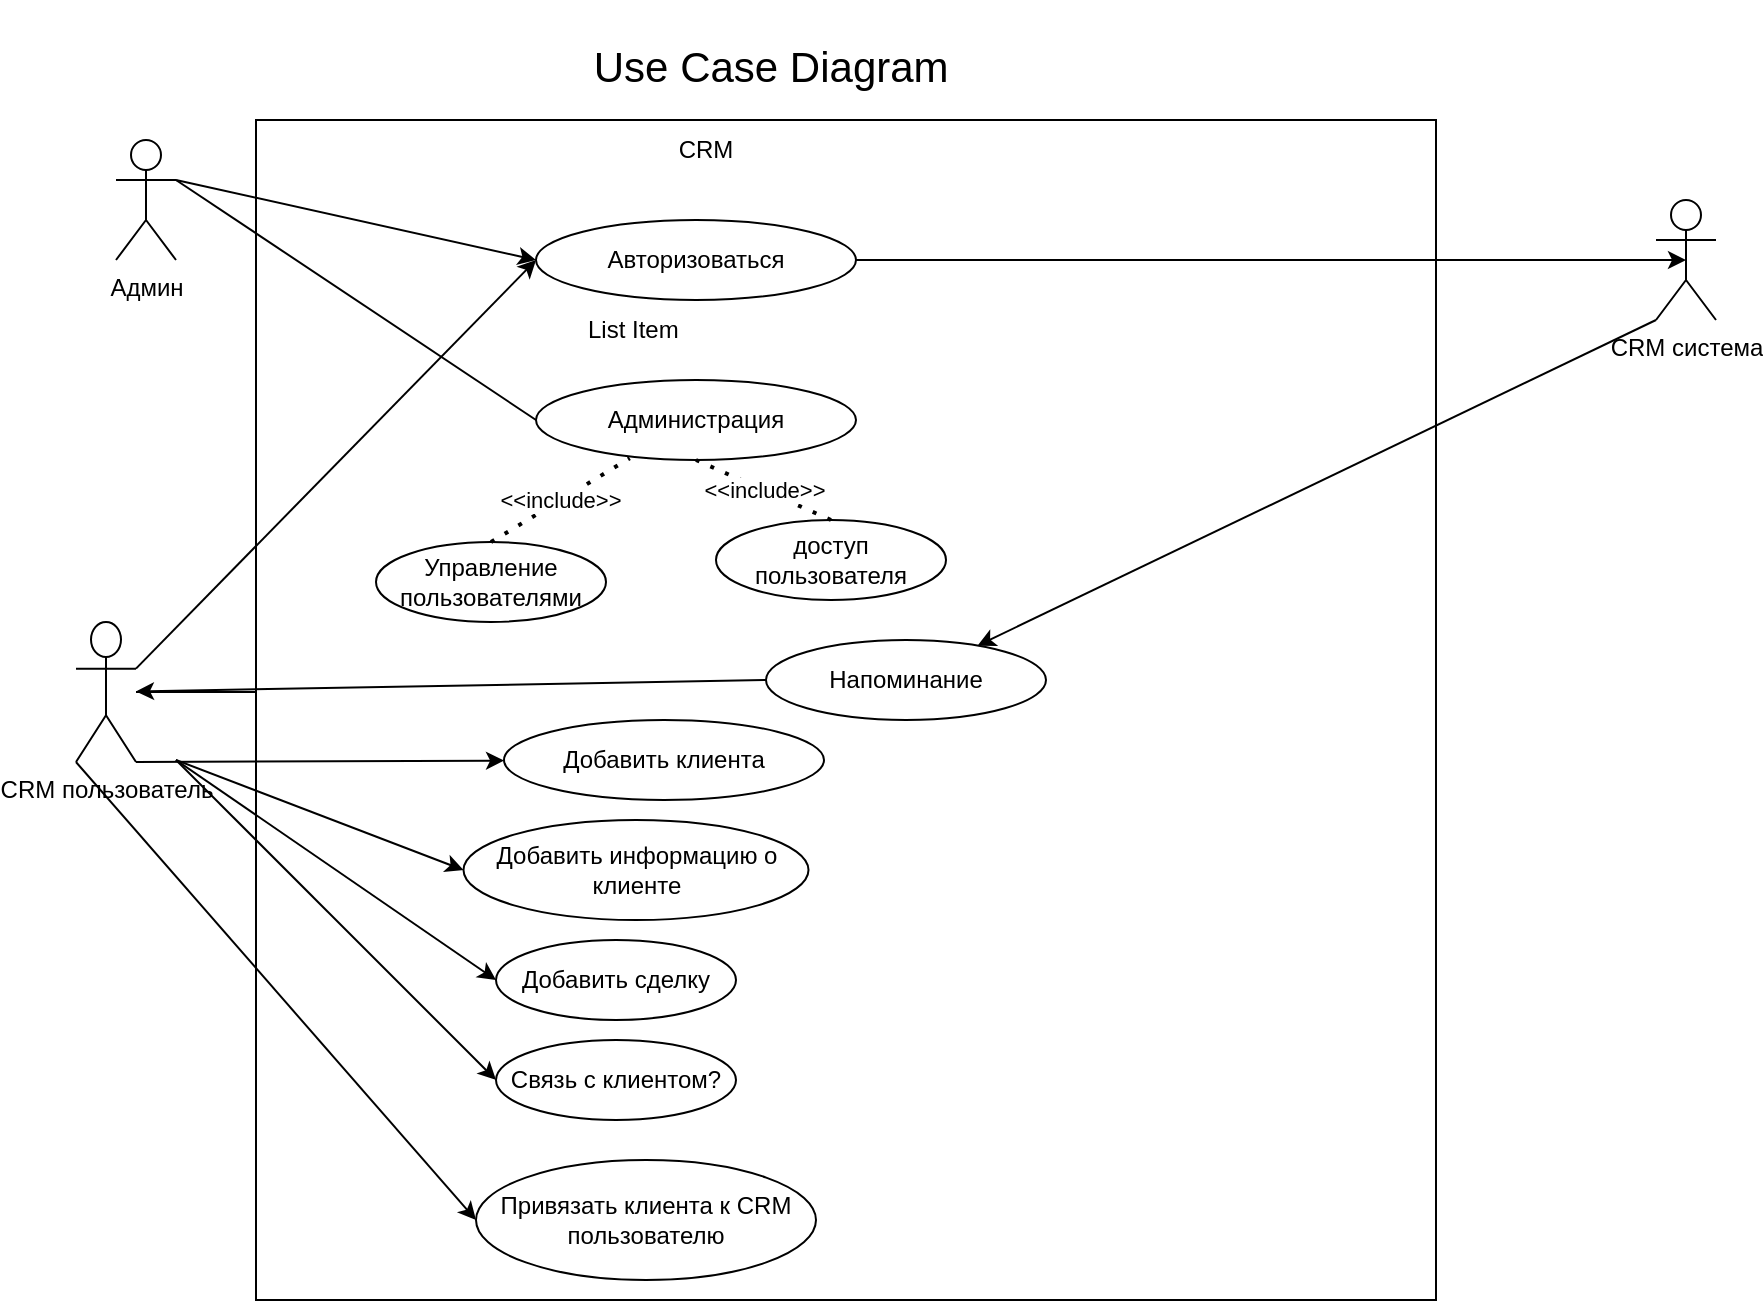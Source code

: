 <mxfile version="21.0.8" type="google"><diagram name="Page-1" id="NZjZKJzlEj7mhW7ZJeYn"><mxGraphModel grid="1" page="1" gridSize="10" guides="1" tooltips="1" connect="1" arrows="1" fold="1" pageScale="1" pageWidth="827" pageHeight="1169" math="0" shadow="0"><root><mxCell id="0"/><mxCell id="1" parent="0"/><mxCell id="tuCnc55whKsAsl8fqouc-1" value="Админ" style="shape=umlActor;verticalLabelPosition=bottom;verticalAlign=top;html=1;outlineConnect=0;" vertex="1" parent="1"><mxGeometry x="140" y="260" width="30" height="60" as="geometry"/></mxCell><mxCell id="tuCnc55whKsAsl8fqouc-36" style="edgeStyle=orthogonalEdgeStyle;rounded=0;orthogonalLoop=1;jettySize=auto;html=1;" edge="1" parent="1" source="tuCnc55whKsAsl8fqouc-2" target="tuCnc55whKsAsl8fqouc-29"><mxGeometry relative="1" as="geometry"/></mxCell><mxCell id="tuCnc55whKsAsl8fqouc-2" value="CRM пользователь" style="shape=umlActor;verticalLabelPosition=bottom;verticalAlign=top;html=1;outlineConnect=0;" vertex="1" parent="1"><mxGeometry x="120" y="501" width="30" height="70" as="geometry"/></mxCell><mxCell id="tuCnc55whKsAsl8fqouc-3" value="" style="rounded=0;whiteSpace=wrap;html=1;" vertex="1" parent="1"><mxGeometry x="210" y="250" width="590" height="590" as="geometry"/></mxCell><mxCell id="tuCnc55whKsAsl8fqouc-5" value="CRM система" style="shape=umlActor;verticalLabelPosition=bottom;verticalAlign=top;html=1;outlineConnect=0;" vertex="1" parent="1"><mxGeometry x="910" y="290" width="30" height="60" as="geometry"/></mxCell><mxCell id="tuCnc55whKsAsl8fqouc-6" value="CRM" style="text;html=1;strokeColor=none;fillColor=none;align=center;verticalAlign=middle;whiteSpace=wrap;rounded=0;" vertex="1" parent="1"><mxGeometry x="405" y="260" width="60" height="10" as="geometry"/></mxCell><mxCell id="tuCnc55whKsAsl8fqouc-15" style="edgeStyle=orthogonalEdgeStyle;rounded=0;orthogonalLoop=1;jettySize=auto;html=1;exitX=1;exitY=0.5;exitDx=0;exitDy=0;entryX=0.5;entryY=0.5;entryDx=0;entryDy=0;entryPerimeter=0;" edge="1" parent="1" source="tuCnc55whKsAsl8fqouc-12" target="tuCnc55whKsAsl8fqouc-5"><mxGeometry relative="1" as="geometry"><Array as="points"><mxPoint x="875" y="320"/></Array></mxGeometry></mxCell><mxCell id="tuCnc55whKsAsl8fqouc-12" value="Авторизоваться" style="ellipse;whiteSpace=wrap;html=1;" vertex="1" parent="1"><mxGeometry x="350" y="300" width="160" height="40" as="geometry"/></mxCell><mxCell id="tuCnc55whKsAsl8fqouc-13" value="" style="endArrow=classic;html=1;rounded=0;exitX=1;exitY=0.333;exitDx=0;exitDy=0;exitPerimeter=0;entryX=0;entryY=0.5;entryDx=0;entryDy=0;" edge="1" parent="1" source="tuCnc55whKsAsl8fqouc-1" target="tuCnc55whKsAsl8fqouc-12"><mxGeometry width="50" height="50" relative="1" as="geometry"><mxPoint x="390" y="410" as="sourcePoint"/><mxPoint x="440" y="360" as="targetPoint"/></mxGeometry></mxCell><mxCell id="tuCnc55whKsAsl8fqouc-14" value="" style="endArrow=classic;html=1;rounded=0;exitX=1;exitY=0.333;exitDx=0;exitDy=0;exitPerimeter=0;entryX=0;entryY=0.5;entryDx=0;entryDy=0;" edge="1" parent="1" source="tuCnc55whKsAsl8fqouc-2" target="tuCnc55whKsAsl8fqouc-12"><mxGeometry width="50" height="50" relative="1" as="geometry"><mxPoint x="390" y="410" as="sourcePoint"/><mxPoint x="440" y="360" as="targetPoint"/></mxGeometry></mxCell><mxCell id="tuCnc55whKsAsl8fqouc-18" value="Администрация" style="ellipse;whiteSpace=wrap;html=1;" vertex="1" parent="1"><mxGeometry x="350" y="380" width="160" height="40" as="geometry"/></mxCell><mxCell id="tuCnc55whKsAsl8fqouc-19" value="Управление пользователями" style="ellipse;whiteSpace=wrap;html=1;" vertex="1" parent="1"><mxGeometry x="270" y="461" width="115" height="40" as="geometry"/></mxCell><mxCell id="tuCnc55whKsAsl8fqouc-20" value="Напоминание" style="ellipse;whiteSpace=wrap;html=1;" vertex="1" parent="1"><mxGeometry x="465" y="510" width="140" height="40" as="geometry"/></mxCell><mxCell id="tuCnc55whKsAsl8fqouc-21" value="доступ пользователя" style="ellipse;whiteSpace=wrap;html=1;" vertex="1" parent="1"><mxGeometry x="440" y="450" width="115" height="40" as="geometry"/></mxCell><mxCell id="tuCnc55whKsAsl8fqouc-23" value="" style="endArrow=none;html=1;rounded=0;exitX=1;exitY=0.333;exitDx=0;exitDy=0;exitPerimeter=0;entryX=0;entryY=0.5;entryDx=0;entryDy=0;" edge="1" parent="1" source="tuCnc55whKsAsl8fqouc-1" target="tuCnc55whKsAsl8fqouc-18"><mxGeometry width="50" height="50" relative="1" as="geometry"><mxPoint x="390" y="410" as="sourcePoint"/><mxPoint x="440" y="360" as="targetPoint"/></mxGeometry></mxCell><mxCell id="tuCnc55whKsAsl8fqouc-24" value="&amp;lt;&amp;lt;include&amp;gt;&amp;gt;" style="endArrow=none;dashed=1;html=1;dashPattern=1 3;strokeWidth=2;rounded=0;exitX=0.5;exitY=0;exitDx=0;exitDy=0;entryX=0.293;entryY=0.978;entryDx=0;entryDy=0;entryPerimeter=0;" edge="1" parent="1" source="tuCnc55whKsAsl8fqouc-19" target="tuCnc55whKsAsl8fqouc-18"><mxGeometry width="50" height="50" relative="1" as="geometry"><mxPoint x="390" y="410" as="sourcePoint"/><mxPoint x="440" y="360" as="targetPoint"/></mxGeometry></mxCell><mxCell id="tuCnc55whKsAsl8fqouc-25" value="&amp;lt;&amp;lt;include&amp;gt;&amp;gt;" style="endArrow=none;dashed=1;html=1;dashPattern=1 3;strokeWidth=2;rounded=0;exitX=0.5;exitY=0;exitDx=0;exitDy=0;entryX=0.5;entryY=1;entryDx=0;entryDy=0;" edge="1" parent="1" source="tuCnc55whKsAsl8fqouc-21" target="tuCnc55whKsAsl8fqouc-18"><mxGeometry width="50" height="50" relative="1" as="geometry"><mxPoint x="390" y="410" as="sourcePoint"/><mxPoint x="440" y="360" as="targetPoint"/></mxGeometry></mxCell><mxCell id="tuCnc55whKsAsl8fqouc-26" value="" style="endArrow=classic;html=1;rounded=0;exitX=0;exitY=1;exitDx=0;exitDy=0;exitPerimeter=0;" edge="1" parent="1" source="tuCnc55whKsAsl8fqouc-5" target="tuCnc55whKsAsl8fqouc-20"><mxGeometry width="50" height="50" relative="1" as="geometry"><mxPoint x="390" y="610" as="sourcePoint"/><mxPoint x="440" y="560" as="targetPoint"/></mxGeometry></mxCell><mxCell id="tuCnc55whKsAsl8fqouc-27" value="" style="endArrow=classic;html=1;rounded=0;exitX=0;exitY=0.5;exitDx=0;exitDy=0;" edge="1" parent="1" source="tuCnc55whKsAsl8fqouc-20" target="tuCnc55whKsAsl8fqouc-2"><mxGeometry width="50" height="50" relative="1" as="geometry"><mxPoint x="390" y="610" as="sourcePoint"/><mxPoint x="440" y="560" as="targetPoint"/></mxGeometry></mxCell><mxCell id="tuCnc55whKsAsl8fqouc-29" value="Добавить клиента" style="ellipse;whiteSpace=wrap;html=1;" vertex="1" parent="1"><mxGeometry x="334" y="550" width="160" height="40" as="geometry"/></mxCell><mxCell id="tuCnc55whKsAsl8fqouc-31" value="Добавить информацию о клиенте" style="ellipse;whiteSpace=wrap;html=1;" vertex="1" parent="1"><mxGeometry x="313.75" y="600" width="172.5" height="50" as="geometry"/></mxCell><mxCell id="tuCnc55whKsAsl8fqouc-32" value="Добавить сделку" style="ellipse;whiteSpace=wrap;html=1;" vertex="1" parent="1"><mxGeometry x="330" y="660" width="120" height="40" as="geometry"/></mxCell><mxCell id="tuCnc55whKsAsl8fqouc-33" value="Связь с клиентом?" style="ellipse;whiteSpace=wrap;html=1;" vertex="1" parent="1"><mxGeometry x="330" y="710" width="120" height="40" as="geometry"/></mxCell><mxCell id="tuCnc55whKsAsl8fqouc-34" value="Привязать клиента к CRM пользователю" style="ellipse;whiteSpace=wrap;html=1;" vertex="1" parent="1"><mxGeometry x="320" y="770" width="170" height="60" as="geometry"/></mxCell><mxCell id="tuCnc55whKsAsl8fqouc-38" value="" style="endArrow=classic;html=1;rounded=0;exitX=1;exitY=1;exitDx=0;exitDy=0;exitPerimeter=0;" edge="1" parent="1" source="tuCnc55whKsAsl8fqouc-2" target="tuCnc55whKsAsl8fqouc-29"><mxGeometry width="50" height="50" relative="1" as="geometry"><mxPoint x="390" y="580" as="sourcePoint"/><mxPoint x="440" y="530" as="targetPoint"/></mxGeometry></mxCell><mxCell id="tuCnc55whKsAsl8fqouc-39" value="" style="endArrow=classic;html=1;rounded=0;entryX=0;entryY=0.5;entryDx=0;entryDy=0;" edge="1" parent="1" target="tuCnc55whKsAsl8fqouc-31"><mxGeometry width="50" height="50" relative="1" as="geometry"><mxPoint x="170" y="570" as="sourcePoint"/><mxPoint x="330" y="580" as="targetPoint"/></mxGeometry></mxCell><mxCell id="tuCnc55whKsAsl8fqouc-40" value="" style="endArrow=classic;html=1;rounded=0;entryX=0;entryY=0.5;entryDx=0;entryDy=0;" edge="1" parent="1" target="tuCnc55whKsAsl8fqouc-32"><mxGeometry width="50" height="50" relative="1" as="geometry"><mxPoint x="170" y="570" as="sourcePoint"/><mxPoint x="340" y="590" as="targetPoint"/></mxGeometry></mxCell><mxCell id="tuCnc55whKsAsl8fqouc-41" value="" style="endArrow=classic;html=1;rounded=0;entryX=0;entryY=0.5;entryDx=0;entryDy=0;" edge="1" parent="1" target="tuCnc55whKsAsl8fqouc-33"><mxGeometry width="50" height="50" relative="1" as="geometry"><mxPoint x="170" y="570" as="sourcePoint"/><mxPoint x="350" y="600" as="targetPoint"/></mxGeometry></mxCell><mxCell id="tuCnc55whKsAsl8fqouc-42" value="" style="endArrow=classic;html=1;rounded=0;exitX=0;exitY=1;exitDx=0;exitDy=0;exitPerimeter=0;entryX=0;entryY=0.5;entryDx=0;entryDy=0;" edge="1" parent="1" source="tuCnc55whKsAsl8fqouc-2" target="tuCnc55whKsAsl8fqouc-34"><mxGeometry width="50" height="50" relative="1" as="geometry"><mxPoint x="210" y="610" as="sourcePoint"/><mxPoint x="360" y="610" as="targetPoint"/></mxGeometry></mxCell><mxCell id="tuCnc55whKsAsl8fqouc-43" value="List Item" style="text;strokeColor=none;fillColor=none;align=left;verticalAlign=middle;spacingLeft=4;spacingRight=4;overflow=hidden;points=[[0,0.5],[1,0.5]];portConstraint=eastwest;rotatable=0;whiteSpace=wrap;html=1;" vertex="1" parent="1"><mxGeometry x="370" y="340" width="80" height="30" as="geometry"/></mxCell><mxCell id="tuCnc55whKsAsl8fqouc-44" value="&lt;p style=&quot;line-height: 210%;&quot;&gt;&lt;font style=&quot;font-size: 21px;&quot;&gt;Use Case Diagram&amp;nbsp;&lt;/font&gt;&lt;/p&gt;" style="text;html=1;align=center;verticalAlign=middle;resizable=0;points=[];autosize=1;strokeColor=none;fillColor=none;" vertex="1" parent="1"><mxGeometry x="365" y="190" width="210" height="70" as="geometry"/></mxCell></root></mxGraphModel></diagram></mxfile>
